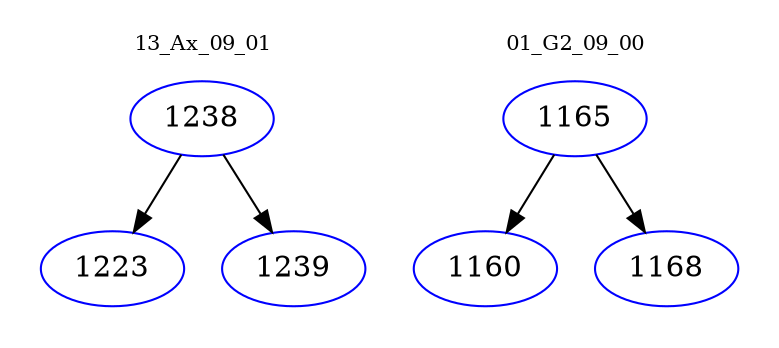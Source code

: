 digraph{
subgraph cluster_0 {
color = white
label = "13_Ax_09_01";
fontsize=10;
T0_1238 [label="1238", color="blue"]
T0_1238 -> T0_1223 [color="black"]
T0_1223 [label="1223", color="blue"]
T0_1238 -> T0_1239 [color="black"]
T0_1239 [label="1239", color="blue"]
}
subgraph cluster_1 {
color = white
label = "01_G2_09_00";
fontsize=10;
T1_1165 [label="1165", color="blue"]
T1_1165 -> T1_1160 [color="black"]
T1_1160 [label="1160", color="blue"]
T1_1165 -> T1_1168 [color="black"]
T1_1168 [label="1168", color="blue"]
}
}

